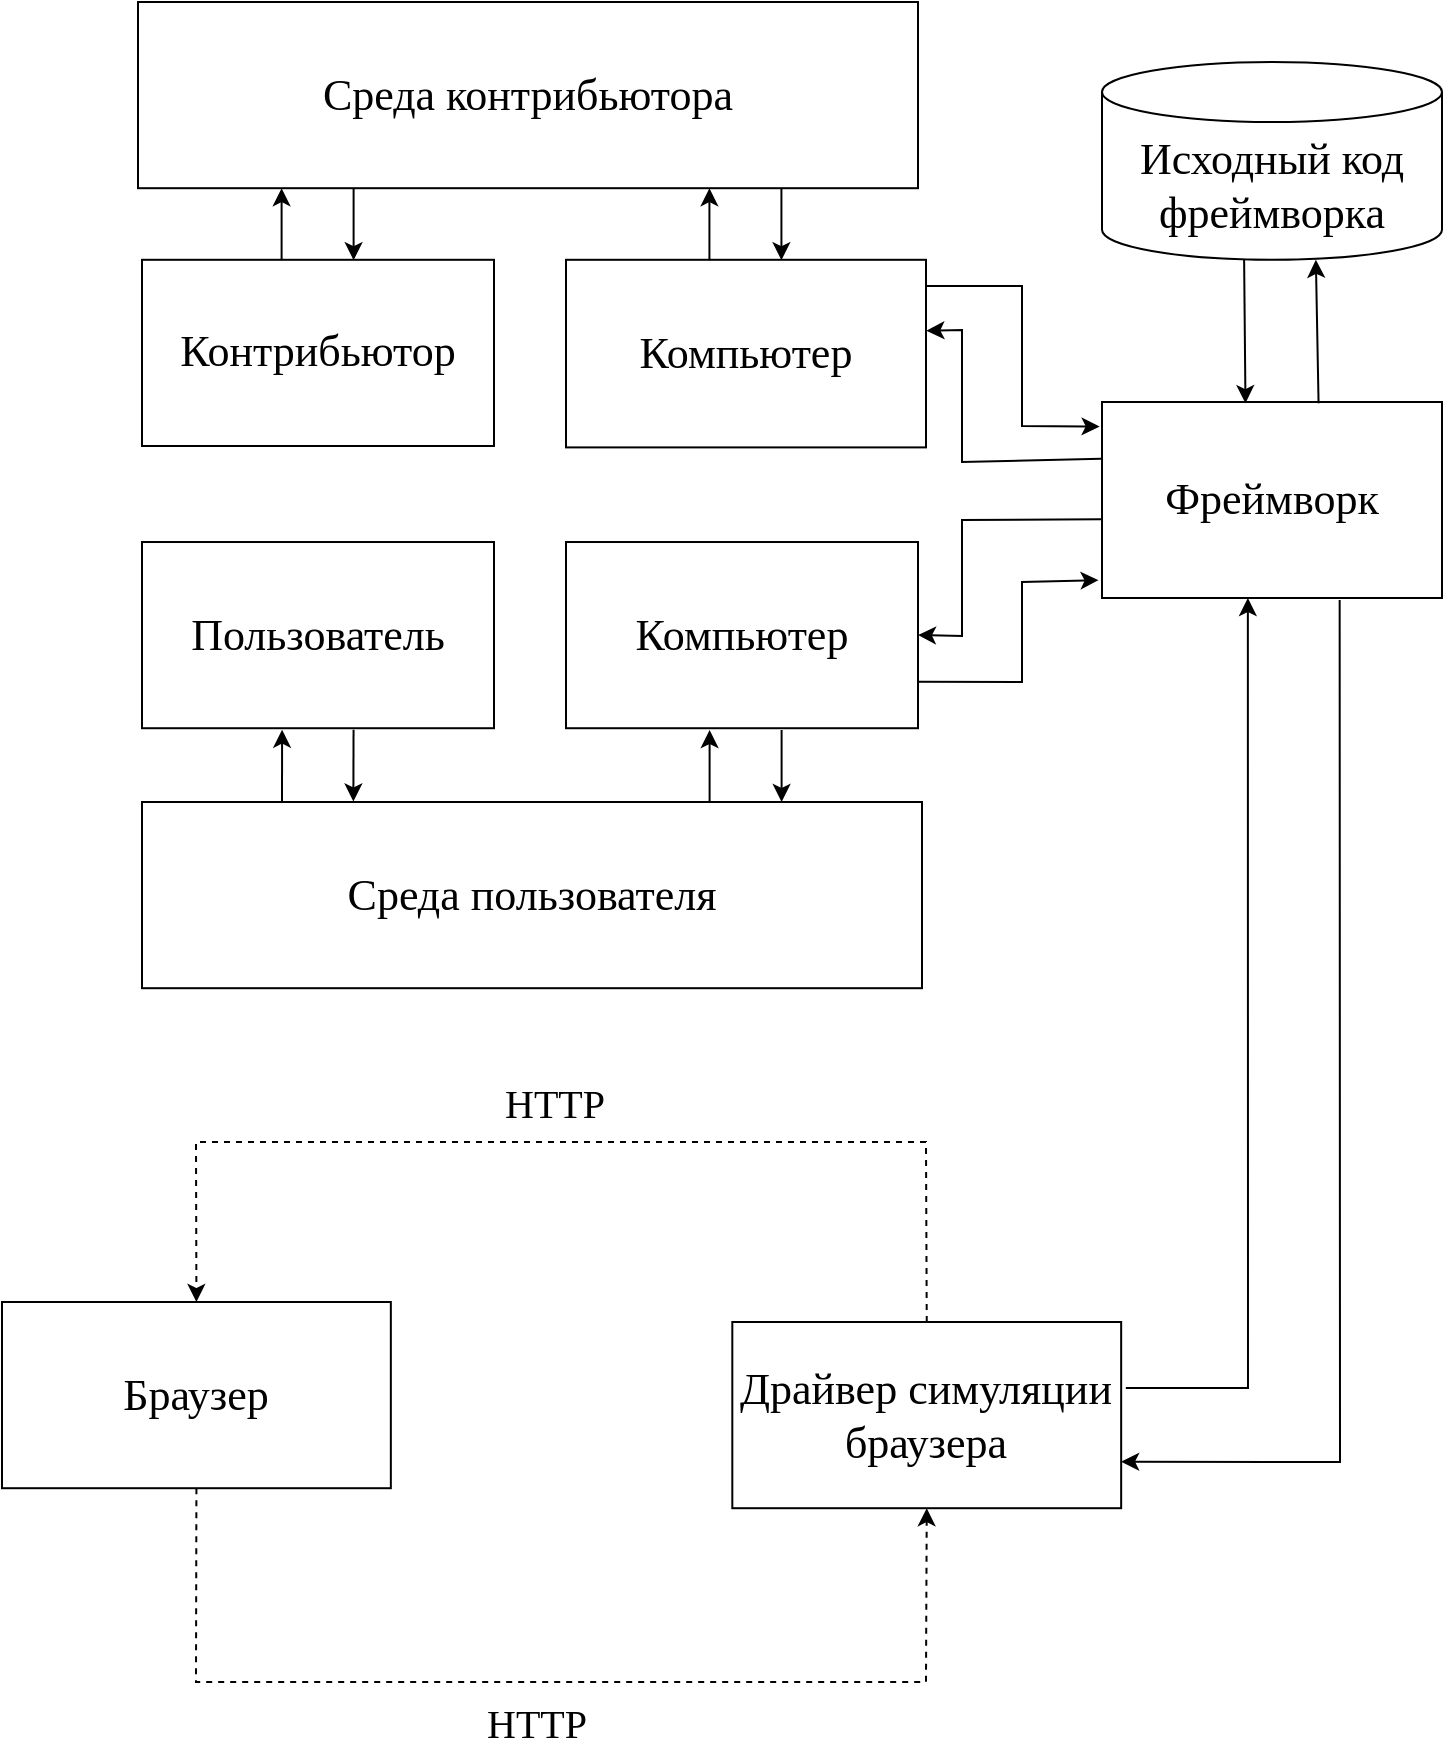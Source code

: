<mxfile version="24.4.8" type="device">
  <diagram id="C5RBs43oDa-KdzZeNtuy" name="Page-1">
    <mxGraphModel dx="2390" dy="1393" grid="1" gridSize="10" guides="1" tooltips="1" connect="1" arrows="1" fold="1" page="1" pageScale="1" pageWidth="827" pageHeight="1169" math="0" shadow="0">
      <root>
        <mxCell id="WIyWlLk6GJQsqaUBKTNV-0" />
        <mxCell id="WIyWlLk6GJQsqaUBKTNV-1" parent="WIyWlLk6GJQsqaUBKTNV-0" />
        <mxCell id="imz-k0xhw8XjQ-UtbBIS-0" value="&lt;span style=&quot;font-size: 22px;&quot;&gt;Контрибьютор&lt;/span&gt;" style="rounded=0;whiteSpace=wrap;html=1;fontFamily=isocpeur;" parent="WIyWlLk6GJQsqaUBKTNV-1" vertex="1">
          <mxGeometry x="160" y="138.9" width="176" height="93.1" as="geometry" />
        </mxCell>
        <mxCell id="imz-k0xhw8XjQ-UtbBIS-27" value="&lt;font style=&quot;font-size: 22px;&quot;&gt;Драйвер симуляции браузера&lt;/font&gt;" style="rounded=0;whiteSpace=wrap;html=1;fontFamily=isocpeur;" parent="WIyWlLk6GJQsqaUBKTNV-1" vertex="1">
          <mxGeometry x="455.161" y="669.998" width="194.419" height="93.103" as="geometry" />
        </mxCell>
        <mxCell id="imz-k0xhw8XjQ-UtbBIS-28" value="&lt;font style=&quot;font-size: 22px;&quot;&gt;Браузер&lt;/font&gt;" style="rounded=0;whiteSpace=wrap;html=1;fontFamily=isocpeur;" parent="WIyWlLk6GJQsqaUBKTNV-1" vertex="1">
          <mxGeometry x="90.001" y="659.998" width="194.419" height="93.103" as="geometry" />
        </mxCell>
        <mxCell id="imz-k0xhw8XjQ-UtbBIS-29" value="" style="endArrow=classic;html=1;rounded=0;exitX=0.5;exitY=0;exitDx=0;exitDy=0;entryX=0.5;entryY=0;entryDx=0;entryDy=0;dashed=1;fontFamily=isocpeur;" parent="WIyWlLk6GJQsqaUBKTNV-1" source="imz-k0xhw8XjQ-UtbBIS-27" target="imz-k0xhw8XjQ-UtbBIS-28" edge="1">
          <mxGeometry width="50" height="50" relative="1" as="geometry">
            <mxPoint x="360" y="620" as="sourcePoint" />
            <mxPoint x="410" y="570" as="targetPoint" />
            <Array as="points">
              <mxPoint x="552" y="580" />
              <mxPoint x="464" y="580" />
              <mxPoint x="187" y="580" />
            </Array>
          </mxGeometry>
        </mxCell>
        <mxCell id="imz-k0xhw8XjQ-UtbBIS-32" value="HTTP" style="edgeLabel;html=1;align=center;verticalAlign=middle;resizable=0;points=[];fontSize=20;fontFamily=isocpeur;" parent="imz-k0xhw8XjQ-UtbBIS-29" vertex="1" connectable="0">
          <mxGeometry x="0.056" y="-3" relative="1" as="geometry">
            <mxPoint x="6" y="-17" as="offset" />
          </mxGeometry>
        </mxCell>
        <mxCell id="imz-k0xhw8XjQ-UtbBIS-30" value="" style="endArrow=classic;html=1;rounded=0;dashed=1;exitX=0.5;exitY=1;exitDx=0;exitDy=0;entryX=0.5;entryY=1;entryDx=0;entryDy=0;fontFamily=isocpeur;" parent="WIyWlLk6GJQsqaUBKTNV-1" source="imz-k0xhw8XjQ-UtbBIS-28" target="imz-k0xhw8XjQ-UtbBIS-27" edge="1">
          <mxGeometry width="50" height="50" relative="1" as="geometry">
            <mxPoint x="206.0" y="770" as="sourcePoint" />
            <mxPoint x="463.0" y="780" as="targetPoint" />
            <Array as="points">
              <mxPoint x="187" y="850" />
              <mxPoint x="552" y="850" />
            </Array>
          </mxGeometry>
        </mxCell>
        <mxCell id="imz-k0xhw8XjQ-UtbBIS-31" value="HTTP" style="edgeLabel;html=1;align=center;verticalAlign=middle;resizable=0;points=[];fontSize=20;fontFamily=isocpeur;" parent="imz-k0xhw8XjQ-UtbBIS-30" vertex="1" connectable="0">
          <mxGeometry x="-0.064" y="-1" relative="1" as="geometry">
            <mxPoint x="10" y="19" as="offset" />
          </mxGeometry>
        </mxCell>
        <mxCell id="J5gN993Kpp2Na5_4VDYl-0" value="&lt;font style=&quot;font-size: 22px;&quot;&gt;Пользователь&lt;/font&gt;" style="rounded=0;whiteSpace=wrap;html=1;fontSize=22;fontFamily=isocpeur;" parent="WIyWlLk6GJQsqaUBKTNV-1" vertex="1">
          <mxGeometry x="160" y="280.01" width="176" height="93.1" as="geometry" />
        </mxCell>
        <mxCell id="J5gN993Kpp2Na5_4VDYl-4" value="&lt;font style=&quot;font-size: 22px;&quot;&gt;Компьютер&lt;/font&gt;" style="rounded=0;whiteSpace=wrap;html=1;fontFamily=isocpeur;" parent="WIyWlLk6GJQsqaUBKTNV-1" vertex="1">
          <mxGeometry x="372" y="138.9" width="180" height="93.8" as="geometry" />
        </mxCell>
        <mxCell id="imz-k0xhw8XjQ-UtbBIS-2" value="&lt;font style=&quot;font-size: 22px;&quot;&gt;Фреймворк&lt;/font&gt;" style="rounded=0;whiteSpace=wrap;html=1;fontFamily=isocpeur;" parent="WIyWlLk6GJQsqaUBKTNV-1" vertex="1">
          <mxGeometry x="640" y="210" width="170" height="98" as="geometry" />
        </mxCell>
        <mxCell id="FSWIcEsD3Ek0XrptUJS8-0" value="Среда пользователя" style="rounded=0;whiteSpace=wrap;html=1;rotation=0;fontSize=22;fontFamily=isocpeur;" vertex="1" parent="WIyWlLk6GJQsqaUBKTNV-1">
          <mxGeometry x="160" y="410" width="390" height="93.1" as="geometry" />
        </mxCell>
        <mxCell id="FSWIcEsD3Ek0XrptUJS8-1" value="Среда контрибьютора" style="rounded=0;whiteSpace=wrap;html=1;rotation=0;fontSize=22;fontFamily=isocpeur;" vertex="1" parent="WIyWlLk6GJQsqaUBKTNV-1">
          <mxGeometry x="158" y="10" width="390" height="93.1" as="geometry" />
        </mxCell>
        <mxCell id="FSWIcEsD3Ek0XrptUJS8-2" value="&lt;font style=&quot;font-size: 22px;&quot;&gt;Компьютер&lt;/font&gt;" style="rounded=0;whiteSpace=wrap;html=1;fontSize=22;fontFamily=isocpeur;" vertex="1" parent="WIyWlLk6GJQsqaUBKTNV-1">
          <mxGeometry x="372" y="280.01" width="176" height="93.1" as="geometry" />
        </mxCell>
        <mxCell id="FSWIcEsD3Ek0XrptUJS8-4" value="" style="endArrow=classic;html=1;rounded=0;entryX=0.398;entryY=1.008;entryDx=0;entryDy=0;entryPerimeter=0;fontFamily=isocpeur;" edge="1" parent="WIyWlLk6GJQsqaUBKTNV-1" target="J5gN993Kpp2Na5_4VDYl-0">
          <mxGeometry width="50" height="50" relative="1" as="geometry">
            <mxPoint x="230" y="410" as="sourcePoint" />
            <mxPoint x="320" y="380" as="targetPoint" />
          </mxGeometry>
        </mxCell>
        <mxCell id="FSWIcEsD3Ek0XrptUJS8-5" value="" style="endArrow=classic;html=1;rounded=0;exitX=0.601;exitY=1.008;exitDx=0;exitDy=0;exitPerimeter=0;entryX=0.271;entryY=-0.003;entryDx=0;entryDy=0;entryPerimeter=0;fontFamily=isocpeur;" edge="1" parent="WIyWlLk6GJQsqaUBKTNV-1" source="J5gN993Kpp2Na5_4VDYl-0" target="FSWIcEsD3Ek0XrptUJS8-0">
          <mxGeometry width="50" height="50" relative="1" as="geometry">
            <mxPoint x="240" y="418" as="sourcePoint" />
            <mxPoint x="240" y="384" as="targetPoint" />
          </mxGeometry>
        </mxCell>
        <mxCell id="FSWIcEsD3Ek0XrptUJS8-8" value="" style="endArrow=classic;html=1;rounded=0;entryX=0.398;entryY=1.008;entryDx=0;entryDy=0;entryPerimeter=0;fontFamily=isocpeur;" edge="1" parent="WIyWlLk6GJQsqaUBKTNV-1">
          <mxGeometry width="50" height="50" relative="1" as="geometry">
            <mxPoint x="443.8" y="410" as="sourcePoint" />
            <mxPoint x="443.8" y="374" as="targetPoint" />
          </mxGeometry>
        </mxCell>
        <mxCell id="FSWIcEsD3Ek0XrptUJS8-9" value="" style="endArrow=classic;html=1;rounded=0;exitX=0.601;exitY=1.008;exitDx=0;exitDy=0;exitPerimeter=0;entryX=0.271;entryY=-0.003;entryDx=0;entryDy=0;entryPerimeter=0;fontFamily=isocpeur;" edge="1" parent="WIyWlLk6GJQsqaUBKTNV-1">
          <mxGeometry width="50" height="50" relative="1" as="geometry">
            <mxPoint x="479.8" y="374" as="sourcePoint" />
            <mxPoint x="479.8" y="410" as="targetPoint" />
          </mxGeometry>
        </mxCell>
        <mxCell id="FSWIcEsD3Ek0XrptUJS8-10" value="" style="endArrow=classic;html=1;rounded=0;entryX=0.398;entryY=1.008;entryDx=0;entryDy=0;entryPerimeter=0;fontFamily=isocpeur;" edge="1" parent="WIyWlLk6GJQsqaUBKTNV-1">
          <mxGeometry width="50" height="50" relative="1" as="geometry">
            <mxPoint x="229.8" y="139.1" as="sourcePoint" />
            <mxPoint x="229.8" y="103.1" as="targetPoint" />
          </mxGeometry>
        </mxCell>
        <mxCell id="FSWIcEsD3Ek0XrptUJS8-11" value="" style="endArrow=classic;html=1;rounded=0;exitX=0.601;exitY=1.008;exitDx=0;exitDy=0;exitPerimeter=0;entryX=0.271;entryY=-0.003;entryDx=0;entryDy=0;entryPerimeter=0;fontFamily=isocpeur;" edge="1" parent="WIyWlLk6GJQsqaUBKTNV-1">
          <mxGeometry width="50" height="50" relative="1" as="geometry">
            <mxPoint x="265.8" y="103.1" as="sourcePoint" />
            <mxPoint x="265.8" y="139.1" as="targetPoint" />
          </mxGeometry>
        </mxCell>
        <mxCell id="FSWIcEsD3Ek0XrptUJS8-12" value="" style="endArrow=classic;html=1;rounded=0;entryX=0.398;entryY=1.008;entryDx=0;entryDy=0;entryPerimeter=0;fontFamily=isocpeur;" edge="1" parent="WIyWlLk6GJQsqaUBKTNV-1">
          <mxGeometry width="50" height="50" relative="1" as="geometry">
            <mxPoint x="443.71" y="139.1" as="sourcePoint" />
            <mxPoint x="443.71" y="103.1" as="targetPoint" />
          </mxGeometry>
        </mxCell>
        <mxCell id="FSWIcEsD3Ek0XrptUJS8-13" value="" style="endArrow=classic;html=1;rounded=0;exitX=0.601;exitY=1.008;exitDx=0;exitDy=0;exitPerimeter=0;entryX=0.271;entryY=-0.003;entryDx=0;entryDy=0;entryPerimeter=0;fontFamily=isocpeur;" edge="1" parent="WIyWlLk6GJQsqaUBKTNV-1">
          <mxGeometry width="50" height="50" relative="1" as="geometry">
            <mxPoint x="479.71" y="103.1" as="sourcePoint" />
            <mxPoint x="479.71" y="139.1" as="targetPoint" />
          </mxGeometry>
        </mxCell>
        <mxCell id="FSWIcEsD3Ek0XrptUJS8-14" value="" style="endArrow=classic;html=1;rounded=0;exitX=1;exitY=0.75;exitDx=0;exitDy=0;entryX=-0.01;entryY=0.909;entryDx=0;entryDy=0;entryPerimeter=0;fontFamily=isocpeur;" edge="1" parent="WIyWlLk6GJQsqaUBKTNV-1" source="FSWIcEsD3Ek0XrptUJS8-2" target="imz-k0xhw8XjQ-UtbBIS-2">
          <mxGeometry width="50" height="50" relative="1" as="geometry">
            <mxPoint x="580" y="420" as="sourcePoint" />
            <mxPoint x="630" y="370" as="targetPoint" />
            <Array as="points">
              <mxPoint x="600" y="350" />
              <mxPoint x="600" y="300" />
            </Array>
          </mxGeometry>
        </mxCell>
        <mxCell id="FSWIcEsD3Ek0XrptUJS8-15" value="" style="endArrow=classic;html=1;rounded=0;exitX=0;exitY=0.598;exitDx=0;exitDy=0;entryX=1;entryY=0.5;entryDx=0;entryDy=0;exitPerimeter=0;fontFamily=isocpeur;" edge="1" parent="WIyWlLk6GJQsqaUBKTNV-1" source="imz-k0xhw8XjQ-UtbBIS-2" target="FSWIcEsD3Ek0XrptUJS8-2">
          <mxGeometry width="50" height="50" relative="1" as="geometry">
            <mxPoint x="548" y="326" as="sourcePoint" />
            <mxPoint x="550" y="326" as="targetPoint" />
            <Array as="points">
              <mxPoint x="570" y="269" />
              <mxPoint x="570" y="327" />
            </Array>
          </mxGeometry>
        </mxCell>
        <mxCell id="FSWIcEsD3Ek0XrptUJS8-16" value="" style="endArrow=classic;html=1;rounded=0;exitX=0.999;exitY=0.139;exitDx=0;exitDy=0;exitPerimeter=0;entryX=-0.007;entryY=0.125;entryDx=0;entryDy=0;entryPerimeter=0;fontFamily=isocpeur;" edge="1" parent="WIyWlLk6GJQsqaUBKTNV-1" source="J5gN993Kpp2Na5_4VDYl-4" target="imz-k0xhw8XjQ-UtbBIS-2">
          <mxGeometry width="50" height="50" relative="1" as="geometry">
            <mxPoint x="580" y="190" as="sourcePoint" />
            <mxPoint x="630" y="140" as="targetPoint" />
            <Array as="points">
              <mxPoint x="600" y="152" />
              <mxPoint x="600" y="222" />
            </Array>
          </mxGeometry>
        </mxCell>
        <mxCell id="FSWIcEsD3Ek0XrptUJS8-17" value="" style="endArrow=classic;html=1;rounded=0;exitX=-0.003;exitY=0.29;exitDx=0;exitDy=0;exitPerimeter=0;entryX=1.001;entryY=0.378;entryDx=0;entryDy=0;entryPerimeter=0;fontFamily=isocpeur;" edge="1" parent="WIyWlLk6GJQsqaUBKTNV-1" source="imz-k0xhw8XjQ-UtbBIS-2" target="J5gN993Kpp2Na5_4VDYl-4">
          <mxGeometry width="50" height="50" relative="1" as="geometry">
            <mxPoint x="620" y="220" as="sourcePoint" />
            <mxPoint x="670" y="170" as="targetPoint" />
            <Array as="points">
              <mxPoint x="570" y="240" />
              <mxPoint x="570" y="174" />
            </Array>
          </mxGeometry>
        </mxCell>
        <mxCell id="FSWIcEsD3Ek0XrptUJS8-19" value="&lt;span style=&quot;font-size: 22px;&quot;&gt;Исходный код фреймворка&lt;/span&gt;" style="shape=cylinder3;whiteSpace=wrap;html=1;boundedLbl=1;backgroundOutline=1;size=15;fontFamily=isocpeur;" vertex="1" parent="WIyWlLk6GJQsqaUBKTNV-1">
          <mxGeometry x="640" y="40" width="170" height="98.9" as="geometry" />
        </mxCell>
        <mxCell id="FSWIcEsD3Ek0XrptUJS8-20" value="" style="endArrow=classic;html=1;rounded=0;exitX=0.637;exitY=0.006;exitDx=0;exitDy=0;exitPerimeter=0;entryX=0.629;entryY=1;entryDx=0;entryDy=0;entryPerimeter=0;fontFamily=isocpeur;" edge="1" parent="WIyWlLk6GJQsqaUBKTNV-1" source="imz-k0xhw8XjQ-UtbBIS-2" target="FSWIcEsD3Ek0XrptUJS8-19">
          <mxGeometry width="50" height="50" relative="1" as="geometry">
            <mxPoint x="770" y="210" as="sourcePoint" />
            <mxPoint x="820" y="160" as="targetPoint" />
          </mxGeometry>
        </mxCell>
        <mxCell id="FSWIcEsD3Ek0XrptUJS8-21" value="" style="endArrow=classic;html=1;rounded=0;exitX=0.418;exitY=1;exitDx=0;exitDy=0;exitPerimeter=0;entryX=0.422;entryY=0.006;entryDx=0;entryDy=0;entryPerimeter=0;fontFamily=isocpeur;" edge="1" parent="WIyWlLk6GJQsqaUBKTNV-1" source="FSWIcEsD3Ek0XrptUJS8-19" target="imz-k0xhw8XjQ-UtbBIS-2">
          <mxGeometry width="50" height="50" relative="1" as="geometry">
            <mxPoint x="650" y="200" as="sourcePoint" />
            <mxPoint x="700" y="150" as="targetPoint" />
          </mxGeometry>
        </mxCell>
        <mxCell id="FSWIcEsD3Ek0XrptUJS8-22" value="" style="endArrow=classic;html=1;rounded=0;exitX=0.699;exitY=1.01;exitDx=0;exitDy=0;exitPerimeter=0;entryX=1;entryY=0.75;entryDx=0;entryDy=0;fontFamily=isocpeur;" edge="1" parent="WIyWlLk6GJQsqaUBKTNV-1" source="imz-k0xhw8XjQ-UtbBIS-2" target="imz-k0xhw8XjQ-UtbBIS-27">
          <mxGeometry width="50" height="50" relative="1" as="geometry">
            <mxPoint x="770" y="610" as="sourcePoint" />
            <mxPoint x="820" y="560" as="targetPoint" />
            <Array as="points">
              <mxPoint x="759" y="740" />
            </Array>
          </mxGeometry>
        </mxCell>
        <mxCell id="FSWIcEsD3Ek0XrptUJS8-23" value="" style="endArrow=classic;html=1;rounded=0;exitX=1.012;exitY=0.354;exitDx=0;exitDy=0;exitPerimeter=0;entryX=0.429;entryY=1;entryDx=0;entryDy=0;entryPerimeter=0;fontFamily=isocpeur;" edge="1" parent="WIyWlLk6GJQsqaUBKTNV-1" source="imz-k0xhw8XjQ-UtbBIS-27" target="imz-k0xhw8XjQ-UtbBIS-2">
          <mxGeometry width="50" height="50" relative="1" as="geometry">
            <mxPoint x="680" y="650" as="sourcePoint" />
            <mxPoint x="730" y="600" as="targetPoint" />
            <Array as="points">
              <mxPoint x="713" y="703" />
            </Array>
          </mxGeometry>
        </mxCell>
      </root>
    </mxGraphModel>
  </diagram>
</mxfile>
